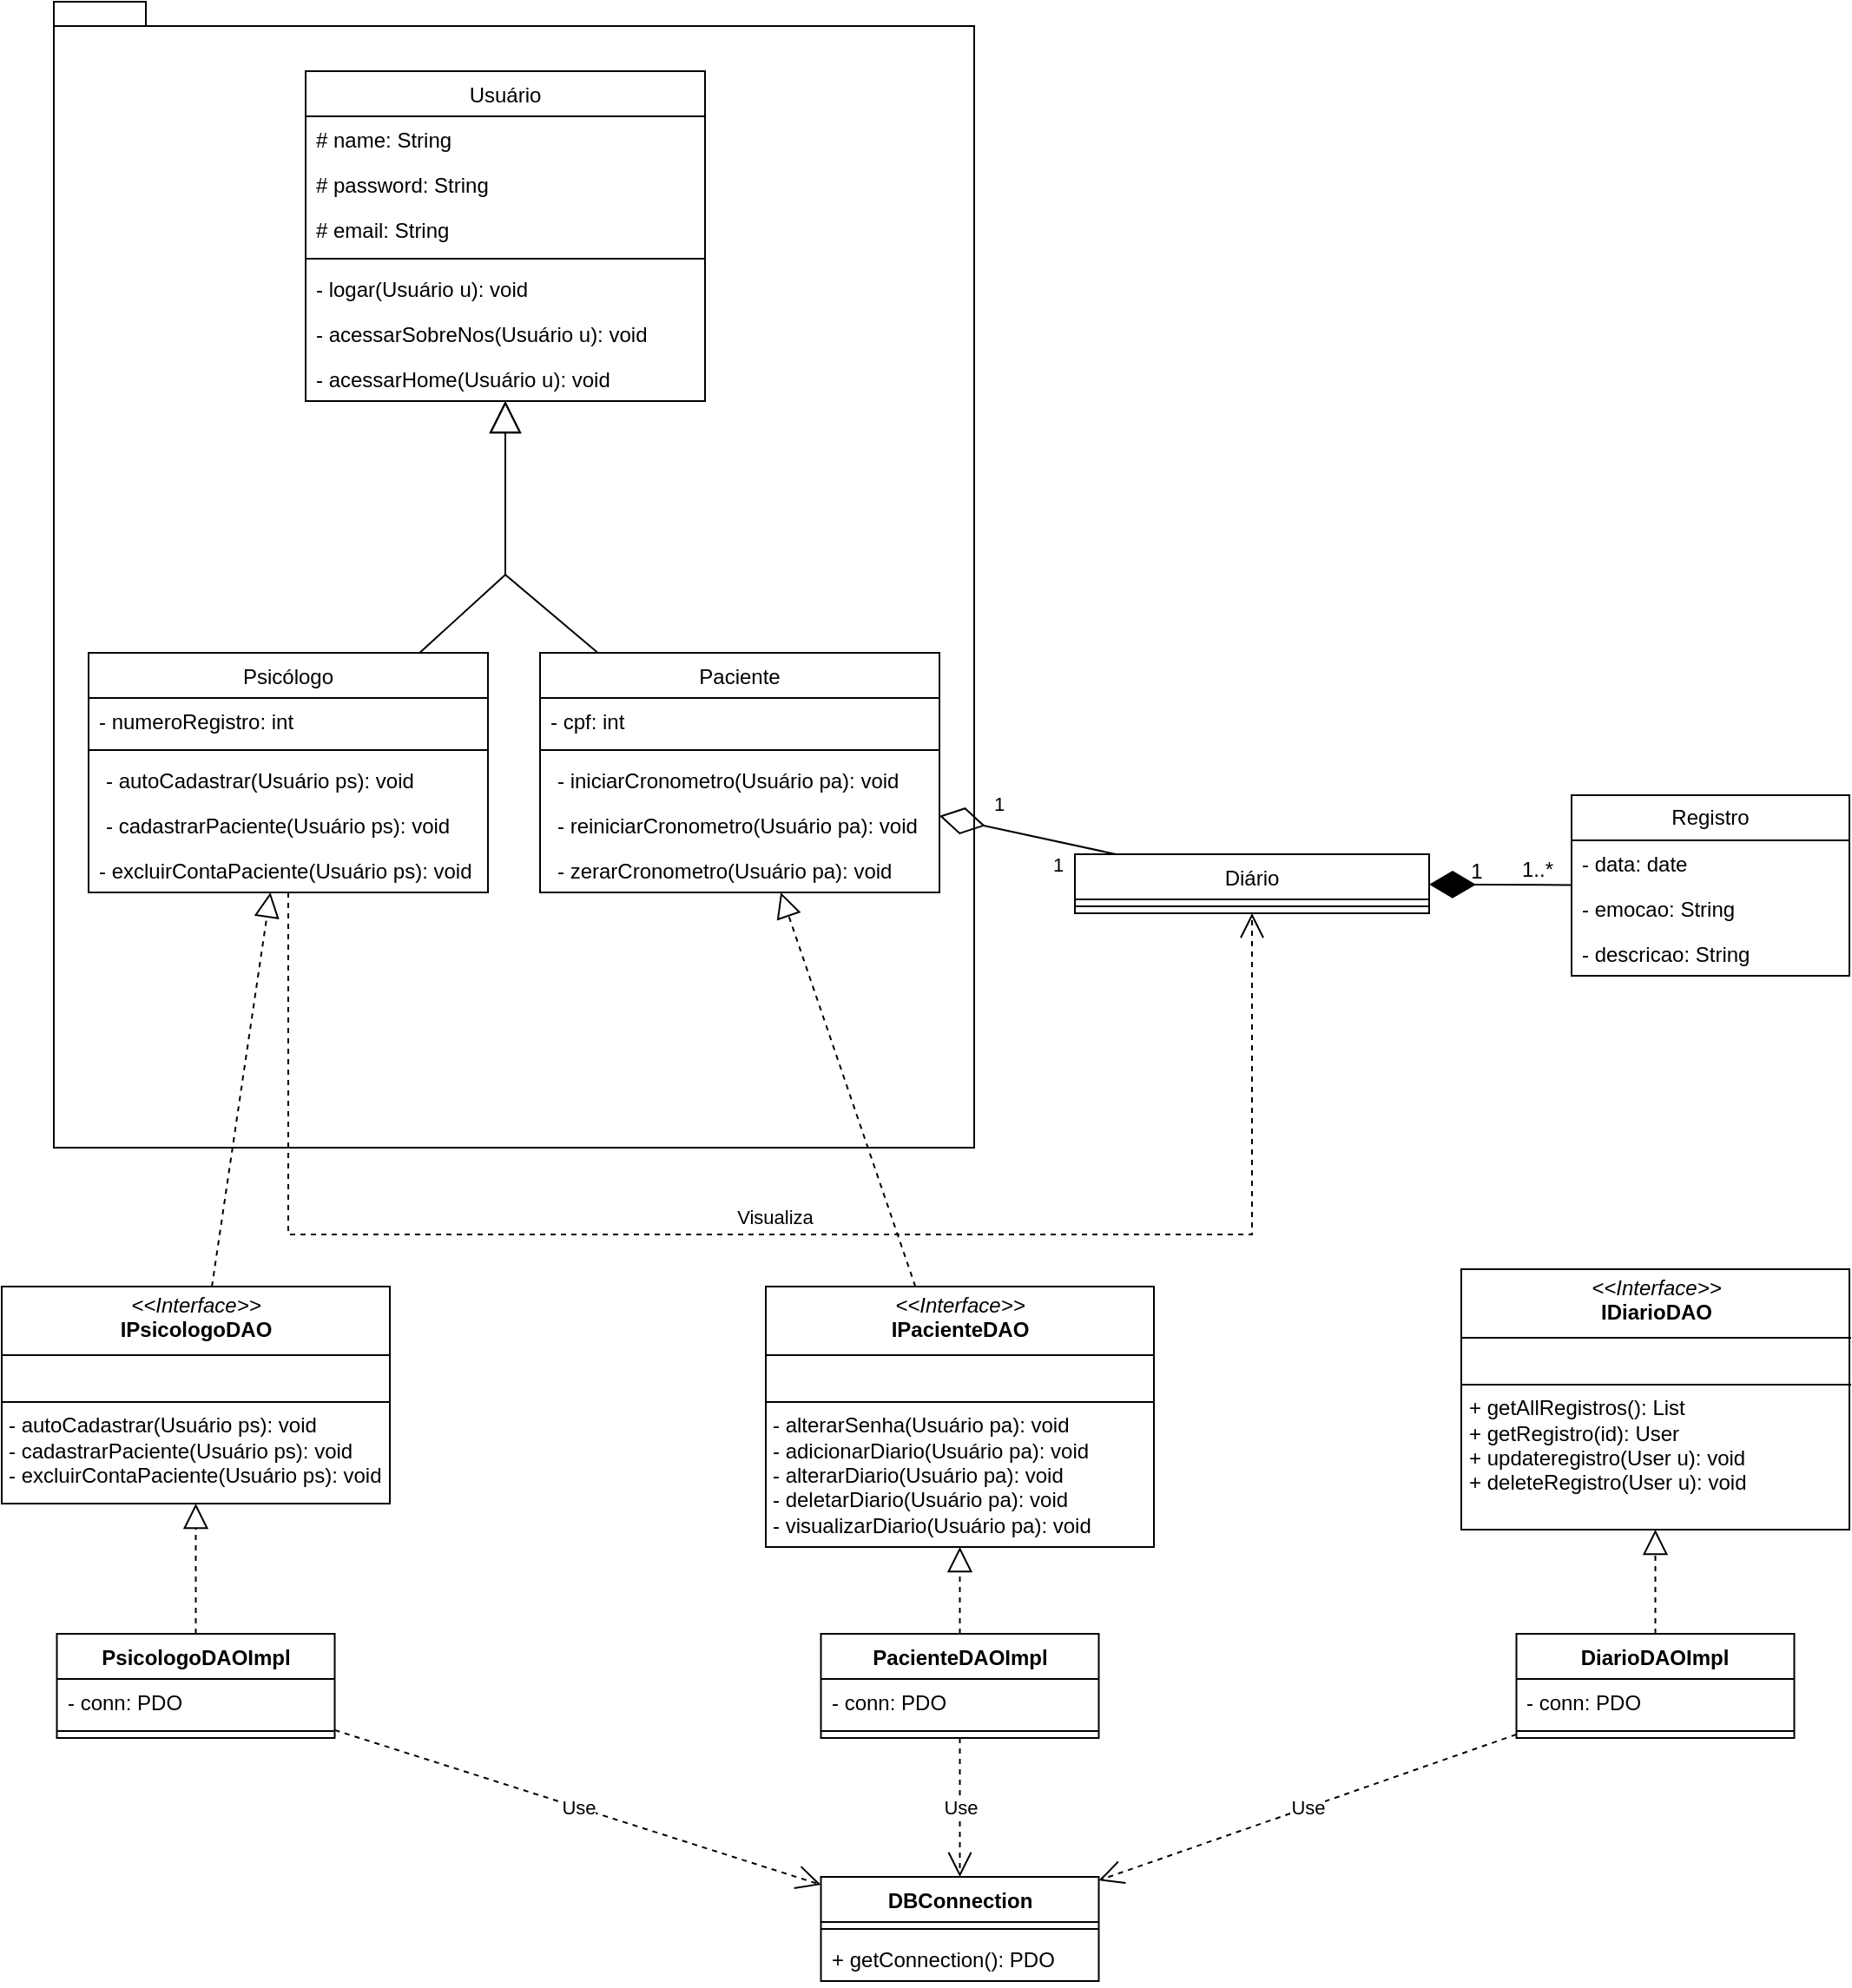 <mxfile version="24.6.4" type="github">
  <diagram name="Página-1" id="_Aw1nPuLecOlaeks3R-N">
    <mxGraphModel dx="2065" dy="678" grid="1" gridSize="10" guides="1" tooltips="1" connect="1" arrows="1" fold="1" page="1" pageScale="1" pageWidth="827" pageHeight="1169" math="0" shadow="0">
      <root>
        <mxCell id="0" />
        <mxCell id="1" parent="0" />
        <mxCell id="h7Jq9w4hkz23pSaPRMlt-83" value="" style="shape=folder;fontStyle=1;spacingTop=10;tabWidth=40;tabHeight=14;tabPosition=left;html=1;whiteSpace=wrap;" parent="1" vertex="1">
          <mxGeometry x="-160" y="10" width="530" height="660" as="geometry" />
        </mxCell>
        <mxCell id="h7Jq9w4hkz23pSaPRMlt-33" value="" style="endArrow=block;endSize=16;endFill=0;html=1;rounded=0;" parent="1" source="BuMtdkC_AGbICXeLpYEw-1" target="h7Jq9w4hkz23pSaPRMlt-73" edge="1">
          <mxGeometry width="160" relative="1" as="geometry">
            <mxPoint x="48.598" y="384" as="sourcePoint" />
            <mxPoint x="100" y="264" as="targetPoint" />
            <Array as="points">
              <mxPoint x="100" y="340" />
            </Array>
          </mxGeometry>
        </mxCell>
        <mxCell id="h7Jq9w4hkz23pSaPRMlt-34" value="" style="endArrow=block;endSize=16;endFill=0;html=1;rounded=0;" parent="1" source="BuMtdkC_AGbICXeLpYEw-9" target="h7Jq9w4hkz23pSaPRMlt-73" edge="1">
          <mxGeometry width="160" relative="1" as="geometry">
            <mxPoint x="142.632" y="385" as="sourcePoint" />
            <mxPoint x="100" y="264" as="targetPoint" />
            <Array as="points">
              <mxPoint x="100" y="340" />
            </Array>
          </mxGeometry>
        </mxCell>
        <mxCell id="h7Jq9w4hkz23pSaPRMlt-38" value="" style="endArrow=diamondThin;endFill=0;endSize=24;html=1;rounded=0;" parent="1" source="BuMtdkC_AGbICXeLpYEw-20" target="BuMtdkC_AGbICXeLpYEw-9" edge="1">
          <mxGeometry width="160" relative="1" as="geometry">
            <mxPoint x="440" y="495.373" as="sourcePoint" />
            <mxPoint x="350" y="483.475" as="targetPoint" />
          </mxGeometry>
        </mxCell>
        <mxCell id="h7Jq9w4hkz23pSaPRMlt-39" value="1" style="edgeLabel;html=1;align=center;verticalAlign=middle;resizable=0;points=[];" parent="h7Jq9w4hkz23pSaPRMlt-38" vertex="1" connectable="0">
          <mxGeometry x="0.65" y="-12" relative="1" as="geometry">
            <mxPoint x="14" y="1" as="offset" />
          </mxGeometry>
        </mxCell>
        <mxCell id="h7Jq9w4hkz23pSaPRMlt-42" value="Registro" style="swimlane;fontStyle=0;childLayout=stackLayout;horizontal=1;startSize=26;fillColor=none;horizontalStack=0;resizeParent=1;resizeParentMax=0;resizeLast=0;collapsible=1;marginBottom=0;whiteSpace=wrap;html=1;" parent="1" vertex="1">
          <mxGeometry x="714" y="467" width="160" height="104" as="geometry">
            <mxRectangle x="10" y="230" width="80" height="30" as="alternateBounds" />
          </mxGeometry>
        </mxCell>
        <mxCell id="h7Jq9w4hkz23pSaPRMlt-43" value="- data&lt;span style=&quot;background-color: initial;&quot;&gt;: date&lt;/span&gt;" style="text;strokeColor=none;fillColor=none;align=left;verticalAlign=top;spacingLeft=4;spacingRight=4;overflow=hidden;rotatable=0;points=[[0,0.5],[1,0.5]];portConstraint=eastwest;whiteSpace=wrap;html=1;" parent="h7Jq9w4hkz23pSaPRMlt-42" vertex="1">
          <mxGeometry y="26" width="160" height="26" as="geometry" />
        </mxCell>
        <mxCell id="h7Jq9w4hkz23pSaPRMlt-44" value="- emocao&lt;span style=&quot;background-color: initial;&quot;&gt;: String&lt;/span&gt;" style="text;strokeColor=none;fillColor=none;align=left;verticalAlign=top;spacingLeft=4;spacingRight=4;overflow=hidden;rotatable=0;points=[[0,0.5],[1,0.5]];portConstraint=eastwest;whiteSpace=wrap;html=1;" parent="h7Jq9w4hkz23pSaPRMlt-42" vertex="1">
          <mxGeometry y="52" width="160" height="26" as="geometry" />
        </mxCell>
        <mxCell id="h7Jq9w4hkz23pSaPRMlt-45" value="- descricao&lt;span style=&quot;background-color: initial;&quot;&gt;: String&lt;/span&gt;" style="text;strokeColor=none;fillColor=none;align=left;verticalAlign=top;spacingLeft=4;spacingRight=4;overflow=hidden;rotatable=0;points=[[0,0.5],[1,0.5]];portConstraint=eastwest;whiteSpace=wrap;html=1;" parent="h7Jq9w4hkz23pSaPRMlt-42" vertex="1">
          <mxGeometry y="78" width="160" height="26" as="geometry" />
        </mxCell>
        <mxCell id="h7Jq9w4hkz23pSaPRMlt-46" value="1..*" style="text;html=1;align=center;verticalAlign=middle;resizable=0;points=[];autosize=1;strokeColor=none;fillColor=none;" parent="1" vertex="1">
          <mxGeometry x="674" y="495" width="40" height="30" as="geometry" />
        </mxCell>
        <mxCell id="h7Jq9w4hkz23pSaPRMlt-73" value="&lt;span style=&quot;font-weight: 400;&quot;&gt;Usuário&lt;/span&gt;" style="swimlane;fontStyle=1;align=center;verticalAlign=top;childLayout=stackLayout;horizontal=1;startSize=26;horizontalStack=0;resizeParent=1;resizeParentMax=0;resizeLast=0;collapsible=1;marginBottom=0;whiteSpace=wrap;html=1;" parent="1" vertex="1">
          <mxGeometry x="-15" y="50" width="230" height="190" as="geometry" />
        </mxCell>
        <mxCell id="h7Jq9w4hkz23pSaPRMlt-79" value="# name: String" style="text;strokeColor=none;fillColor=none;align=left;verticalAlign=top;spacingLeft=4;spacingRight=4;overflow=hidden;rotatable=0;points=[[0,0.5],[1,0.5]];portConstraint=eastwest;whiteSpace=wrap;html=1;" parent="h7Jq9w4hkz23pSaPRMlt-73" vertex="1">
          <mxGeometry y="26" width="230" height="26" as="geometry" />
        </mxCell>
        <mxCell id="h7Jq9w4hkz23pSaPRMlt-81" value="# password&lt;span style=&quot;background-color: initial;&quot;&gt;: String&lt;/span&gt;" style="text;strokeColor=none;fillColor=none;align=left;verticalAlign=top;spacingLeft=4;spacingRight=4;overflow=hidden;rotatable=0;points=[[0,0.5],[1,0.5]];portConstraint=eastwest;whiteSpace=wrap;html=1;" parent="h7Jq9w4hkz23pSaPRMlt-73" vertex="1">
          <mxGeometry y="52" width="230" height="26" as="geometry" />
        </mxCell>
        <mxCell id="h7Jq9w4hkz23pSaPRMlt-80" value="# email: String" style="text;strokeColor=none;fillColor=none;align=left;verticalAlign=top;spacingLeft=4;spacingRight=4;overflow=hidden;rotatable=0;points=[[0,0.5],[1,0.5]];portConstraint=eastwest;whiteSpace=wrap;html=1;" parent="h7Jq9w4hkz23pSaPRMlt-73" vertex="1">
          <mxGeometry y="78" width="230" height="26" as="geometry" />
        </mxCell>
        <mxCell id="h7Jq9w4hkz23pSaPRMlt-75" value="" style="line;strokeWidth=1;fillColor=none;align=left;verticalAlign=middle;spacingTop=-1;spacingLeft=3;spacingRight=3;rotatable=0;labelPosition=right;points=[];portConstraint=eastwest;strokeColor=inherit;" parent="h7Jq9w4hkz23pSaPRMlt-73" vertex="1">
          <mxGeometry y="104" width="230" height="8" as="geometry" />
        </mxCell>
        <mxCell id="68EFqyv2yR13PmpMGRJy-2" value="- logar(Usuário u): void" style="text;strokeColor=none;fillColor=none;align=left;verticalAlign=top;spacingLeft=4;spacingRight=4;overflow=hidden;rotatable=0;points=[[0,0.5],[1,0.5]];portConstraint=eastwest;whiteSpace=wrap;html=1;" parent="h7Jq9w4hkz23pSaPRMlt-73" vertex="1">
          <mxGeometry y="112" width="230" height="26" as="geometry" />
        </mxCell>
        <mxCell id="9gw6BSrISsGBFfLSzz2E-1" value="- acessarSobreNos(Usuário u): void" style="text;strokeColor=none;fillColor=none;align=left;verticalAlign=top;spacingLeft=4;spacingRight=4;overflow=hidden;rotatable=0;points=[[0,0.5],[1,0.5]];portConstraint=eastwest;whiteSpace=wrap;html=1;" parent="h7Jq9w4hkz23pSaPRMlt-73" vertex="1">
          <mxGeometry y="138" width="230" height="26" as="geometry" />
        </mxCell>
        <mxCell id="9gw6BSrISsGBFfLSzz2E-2" value="- acessarHome(Usuário u): void" style="text;strokeColor=none;fillColor=none;align=left;verticalAlign=top;spacingLeft=4;spacingRight=4;overflow=hidden;rotatable=0;points=[[0,0.5],[1,0.5]];portConstraint=eastwest;whiteSpace=wrap;html=1;" parent="h7Jq9w4hkz23pSaPRMlt-73" vertex="1">
          <mxGeometry y="164" width="230" height="26" as="geometry" />
        </mxCell>
        <mxCell id="h7Jq9w4hkz23pSaPRMlt-82" value="1" style="edgeLabel;html=1;align=center;verticalAlign=middle;resizable=0;points=[];" parent="1" vertex="1" connectable="0">
          <mxGeometry x="378" y="507" as="geometry">
            <mxPoint x="40" as="offset" />
          </mxGeometry>
        </mxCell>
        <mxCell id="h7Jq9w4hkz23pSaPRMlt-84" value="" style="endArrow=diamondThin;endFill=1;endSize=24;html=1;rounded=0;" parent="1" source="h7Jq9w4hkz23pSaPRMlt-42" target="BuMtdkC_AGbICXeLpYEw-20" edge="1">
          <mxGeometry width="160" relative="1" as="geometry">
            <mxPoint x="650" y="650" as="sourcePoint" />
            <mxPoint x="620" y="484.308" as="targetPoint" />
          </mxGeometry>
        </mxCell>
        <mxCell id="h7Jq9w4hkz23pSaPRMlt-85" value="Visualiza" style="endArrow=open;endSize=12;dashed=1;html=1;rounded=0;" parent="1" source="BuMtdkC_AGbICXeLpYEw-1" target="BuMtdkC_AGbICXeLpYEw-20" edge="1">
          <mxGeometry x="0.019" y="10" width="160" relative="1" as="geometry">
            <mxPoint x="-25" y="510" as="sourcePoint" />
            <mxPoint x="530" y="535" as="targetPoint" />
            <Array as="points">
              <mxPoint x="-25" y="720" />
              <mxPoint x="530" y="720" />
            </Array>
            <mxPoint as="offset" />
          </mxGeometry>
        </mxCell>
        <mxCell id="68EFqyv2yR13PmpMGRJy-3" value="1" style="text;html=1;align=center;verticalAlign=middle;resizable=0;points=[];autosize=1;strokeColor=none;fillColor=none;" parent="1" vertex="1">
          <mxGeometry x="644" y="496" width="30" height="30" as="geometry" />
        </mxCell>
        <mxCell id="BuMtdkC_AGbICXeLpYEw-1" value="&lt;span style=&quot;font-weight: 400;&quot;&gt;Psicólogo&lt;/span&gt;" style="swimlane;fontStyle=1;align=center;verticalAlign=top;childLayout=stackLayout;horizontal=1;startSize=26;horizontalStack=0;resizeParent=1;resizeParentMax=0;resizeLast=0;collapsible=1;marginBottom=0;whiteSpace=wrap;html=1;" parent="1" vertex="1">
          <mxGeometry x="-140" y="385" width="230" height="138" as="geometry" />
        </mxCell>
        <mxCell id="BuMtdkC_AGbICXeLpYEw-2" value="- numeroRegistro: int" style="text;strokeColor=none;fillColor=none;align=left;verticalAlign=top;spacingLeft=4;spacingRight=4;overflow=hidden;rotatable=0;points=[[0,0.5],[1,0.5]];portConstraint=eastwest;whiteSpace=wrap;html=1;" parent="BuMtdkC_AGbICXeLpYEw-1" vertex="1">
          <mxGeometry y="26" width="230" height="26" as="geometry" />
        </mxCell>
        <mxCell id="BuMtdkC_AGbICXeLpYEw-5" value="" style="line;strokeWidth=1;fillColor=none;align=left;verticalAlign=middle;spacingTop=-1;spacingLeft=3;spacingRight=3;rotatable=0;labelPosition=right;points=[];portConstraint=eastwest;strokeColor=inherit;" parent="BuMtdkC_AGbICXeLpYEw-1" vertex="1">
          <mxGeometry y="52" width="230" height="8" as="geometry" />
        </mxCell>
        <mxCell id="BuMtdkC_AGbICXeLpYEw-6" value="&lt;p style=&quot;margin: 0px 0px 0px 4px;&quot;&gt;- autoCadastrar(Usuário ps): void&lt;/p&gt;" style="text;strokeColor=none;fillColor=none;align=left;verticalAlign=top;spacingLeft=4;spacingRight=4;overflow=hidden;rotatable=0;points=[[0,0.5],[1,0.5]];portConstraint=eastwest;whiteSpace=wrap;html=1;" parent="BuMtdkC_AGbICXeLpYEw-1" vertex="1">
          <mxGeometry y="60" width="230" height="26" as="geometry" />
        </mxCell>
        <mxCell id="BuMtdkC_AGbICXeLpYEw-7" value="&lt;p style=&quot;margin: 0px 0px 0px 4px;&quot;&gt;- cadastrarPaciente(Usuário ps): void&lt;/p&gt;" style="text;strokeColor=none;fillColor=none;align=left;verticalAlign=top;spacingLeft=4;spacingRight=4;overflow=hidden;rotatable=0;points=[[0,0.5],[1,0.5]];portConstraint=eastwest;whiteSpace=wrap;html=1;" parent="BuMtdkC_AGbICXeLpYEw-1" vertex="1">
          <mxGeometry y="86" width="230" height="26" as="geometry" />
        </mxCell>
        <mxCell id="BuMtdkC_AGbICXeLpYEw-8" value="- excluirContaPaciente(Usuário ps): void" style="text;strokeColor=none;fillColor=none;align=left;verticalAlign=top;spacingLeft=4;spacingRight=4;overflow=hidden;rotatable=0;points=[[0,0.5],[1,0.5]];portConstraint=eastwest;whiteSpace=wrap;html=1;" parent="BuMtdkC_AGbICXeLpYEw-1" vertex="1">
          <mxGeometry y="112" width="230" height="26" as="geometry" />
        </mxCell>
        <mxCell id="BuMtdkC_AGbICXeLpYEw-9" value="&lt;span style=&quot;font-weight: 400;&quot;&gt;Paciente&lt;/span&gt;" style="swimlane;fontStyle=1;align=center;verticalAlign=top;childLayout=stackLayout;horizontal=1;startSize=26;horizontalStack=0;resizeParent=1;resizeParentMax=0;resizeLast=0;collapsible=1;marginBottom=0;whiteSpace=wrap;html=1;" parent="1" vertex="1">
          <mxGeometry x="120" y="385" width="230" height="138" as="geometry" />
        </mxCell>
        <mxCell id="BuMtdkC_AGbICXeLpYEw-10" value="- cpf&lt;span style=&quot;background-color: initial;&quot;&gt;: int&lt;/span&gt;" style="text;strokeColor=none;fillColor=none;align=left;verticalAlign=top;spacingLeft=4;spacingRight=4;overflow=hidden;rotatable=0;points=[[0,0.5],[1,0.5]];portConstraint=eastwest;whiteSpace=wrap;html=1;" parent="BuMtdkC_AGbICXeLpYEw-9" vertex="1">
          <mxGeometry y="26" width="230" height="26" as="geometry" />
        </mxCell>
        <mxCell id="BuMtdkC_AGbICXeLpYEw-11" value="" style="line;strokeWidth=1;fillColor=none;align=left;verticalAlign=middle;spacingTop=-1;spacingLeft=3;spacingRight=3;rotatable=0;labelPosition=right;points=[];portConstraint=eastwest;strokeColor=inherit;" parent="BuMtdkC_AGbICXeLpYEw-9" vertex="1">
          <mxGeometry y="52" width="230" height="8" as="geometry" />
        </mxCell>
        <mxCell id="BuMtdkC_AGbICXeLpYEw-13" value="&lt;p style=&quot;margin: 0px 0px 0px 4px;&quot;&gt;&lt;span style=&quot;background-color: initial;&quot;&gt;- iniciarCronometro(Usuário pa): void&lt;/span&gt;&lt;/p&gt;" style="text;strokeColor=none;fillColor=none;align=left;verticalAlign=top;spacingLeft=4;spacingRight=4;overflow=hidden;rotatable=0;points=[[0,0.5],[1,0.5]];portConstraint=eastwest;whiteSpace=wrap;html=1;" parent="BuMtdkC_AGbICXeLpYEw-9" vertex="1">
          <mxGeometry y="60" width="230" height="26" as="geometry" />
        </mxCell>
        <mxCell id="BuMtdkC_AGbICXeLpYEw-16" value="&lt;p style=&quot;margin: 0px 0px 0px 4px;&quot;&gt;- reiniciarCronometro(Usuário pa): void&lt;/p&gt;" style="text;strokeColor=none;fillColor=none;align=left;verticalAlign=top;spacingLeft=4;spacingRight=4;overflow=hidden;rotatable=0;points=[[0,0.5],[1,0.5]];portConstraint=eastwest;whiteSpace=wrap;html=1;" parent="BuMtdkC_AGbICXeLpYEw-9" vertex="1">
          <mxGeometry y="86" width="230" height="26" as="geometry" />
        </mxCell>
        <mxCell id="BuMtdkC_AGbICXeLpYEw-14" value="&lt;p style=&quot;margin: 0px 0px 0px 4px;&quot;&gt;- zerarCronometro(Usuário pa): void&lt;/p&gt;" style="text;strokeColor=none;fillColor=none;align=left;verticalAlign=top;spacingLeft=4;spacingRight=4;overflow=hidden;rotatable=0;points=[[0,0.5],[1,0.5]];portConstraint=eastwest;whiteSpace=wrap;html=1;" parent="BuMtdkC_AGbICXeLpYEw-9" vertex="1">
          <mxGeometry y="112" width="230" height="26" as="geometry" />
        </mxCell>
        <mxCell id="BuMtdkC_AGbICXeLpYEw-20" value="&lt;span style=&quot;font-weight: 400;&quot;&gt;Diário&lt;/span&gt;" style="swimlane;fontStyle=1;align=center;verticalAlign=top;childLayout=stackLayout;horizontal=1;startSize=26;horizontalStack=0;resizeParent=1;resizeParentMax=0;resizeLast=0;collapsible=1;marginBottom=0;whiteSpace=wrap;html=1;" parent="1" vertex="1">
          <mxGeometry x="428" y="501" width="204" height="34" as="geometry" />
        </mxCell>
        <mxCell id="BuMtdkC_AGbICXeLpYEw-22" value="" style="line;strokeWidth=1;fillColor=none;align=left;verticalAlign=middle;spacingTop=-1;spacingLeft=3;spacingRight=3;rotatable=0;labelPosition=right;points=[];portConstraint=eastwest;strokeColor=inherit;" parent="BuMtdkC_AGbICXeLpYEw-20" vertex="1">
          <mxGeometry y="26" width="204" height="8" as="geometry" />
        </mxCell>
        <mxCell id="BuMtdkC_AGbICXeLpYEw-26" value="DBConnection" style="swimlane;fontStyle=1;align=center;verticalAlign=top;childLayout=stackLayout;horizontal=1;startSize=26;horizontalStack=0;resizeParent=1;resizeParentMax=0;resizeLast=0;collapsible=1;marginBottom=0;whiteSpace=wrap;html=1;" parent="1" vertex="1">
          <mxGeometry x="281.75" y="1090" width="160" height="60" as="geometry" />
        </mxCell>
        <mxCell id="BuMtdkC_AGbICXeLpYEw-28" value="" style="line;strokeWidth=1;fillColor=none;align=left;verticalAlign=middle;spacingTop=-1;spacingLeft=3;spacingRight=3;rotatable=0;labelPosition=right;points=[];portConstraint=eastwest;strokeColor=inherit;" parent="BuMtdkC_AGbICXeLpYEw-26" vertex="1">
          <mxGeometry y="26" width="160" height="8" as="geometry" />
        </mxCell>
        <mxCell id="BuMtdkC_AGbICXeLpYEw-29" value="+ getConnection(): PDO" style="text;strokeColor=none;fillColor=none;align=left;verticalAlign=top;spacingLeft=4;spacingRight=4;overflow=hidden;rotatable=0;points=[[0,0.5],[1,0.5]];portConstraint=eastwest;whiteSpace=wrap;html=1;" parent="BuMtdkC_AGbICXeLpYEw-26" vertex="1">
          <mxGeometry y="34" width="160" height="26" as="geometry" />
        </mxCell>
        <mxCell id="BuMtdkC_AGbICXeLpYEw-30" value="PsicologoDAOImpl" style="swimlane;fontStyle=1;align=center;verticalAlign=top;childLayout=stackLayout;horizontal=1;startSize=26;horizontalStack=0;resizeParent=1;resizeParentMax=0;resizeLast=0;collapsible=1;marginBottom=0;whiteSpace=wrap;html=1;" parent="1" vertex="1">
          <mxGeometry x="-158.25" y="950" width="160" height="60" as="geometry" />
        </mxCell>
        <mxCell id="BuMtdkC_AGbICXeLpYEw-31" value="- conn: PDO" style="text;strokeColor=none;fillColor=none;align=left;verticalAlign=top;spacingLeft=4;spacingRight=4;overflow=hidden;rotatable=0;points=[[0,0.5],[1,0.5]];portConstraint=eastwest;whiteSpace=wrap;html=1;" parent="BuMtdkC_AGbICXeLpYEw-30" vertex="1">
          <mxGeometry y="26" width="160" height="26" as="geometry" />
        </mxCell>
        <mxCell id="BuMtdkC_AGbICXeLpYEw-32" value="" style="line;strokeWidth=1;fillColor=none;align=left;verticalAlign=middle;spacingTop=-1;spacingLeft=3;spacingRight=3;rotatable=0;labelPosition=right;points=[];portConstraint=eastwest;strokeColor=inherit;" parent="BuMtdkC_AGbICXeLpYEw-30" vertex="1">
          <mxGeometry y="52" width="160" height="8" as="geometry" />
        </mxCell>
        <mxCell id="BuMtdkC_AGbICXeLpYEw-34" value="Use" style="endArrow=open;endSize=12;dashed=1;html=1;rounded=0;" parent="1" source="BuMtdkC_AGbICXeLpYEw-30" target="BuMtdkC_AGbICXeLpYEw-26" edge="1">
          <mxGeometry width="160" relative="1" as="geometry">
            <mxPoint x="-163" y="1140" as="sourcePoint" />
            <mxPoint x="-3" y="1140" as="targetPoint" />
          </mxGeometry>
        </mxCell>
        <mxCell id="BuMtdkC_AGbICXeLpYEw-35" value="&lt;p style=&quot;margin:0px;margin-top:4px;text-align:center;&quot;&gt;&lt;i&gt;&amp;lt;&amp;lt;Interface&amp;gt;&amp;gt;&lt;/i&gt;&lt;br&gt;&lt;b&gt;IPsicologoDAO&lt;/b&gt;&lt;/p&gt;&lt;hr size=&quot;1&quot; style=&quot;border-style:solid;&quot;&gt;&lt;p style=&quot;margin:0px;margin-left:4px;&quot;&gt;&lt;br&gt;&lt;/p&gt;&lt;hr size=&quot;1&quot; style=&quot;border-style:solid;&quot;&gt;&lt;p style=&quot;margin:0px;margin-left:4px;&quot;&gt;- autoCadastrar(Usuário ps): void&lt;br&gt;&lt;/p&gt;&lt;p style=&quot;margin:0px;margin-left:4px;&quot;&gt;- cadastrarPaciente(Usuário ps): void&lt;br&gt;&lt;/p&gt;&lt;p style=&quot;margin:0px;margin-left:4px;&quot;&gt;&lt;span style=&quot;background-color: initial;&quot;&gt;- excluirContaPaciente(Usuário ps): void&lt;/span&gt;&lt;br&gt;&lt;/p&gt;" style="verticalAlign=top;align=left;overflow=fill;html=1;whiteSpace=wrap;" parent="1" vertex="1">
          <mxGeometry x="-190" y="750" width="223.5" height="125" as="geometry" />
        </mxCell>
        <mxCell id="BuMtdkC_AGbICXeLpYEw-36" value="" style="endArrow=block;dashed=1;endFill=0;endSize=12;html=1;rounded=0;" parent="1" source="BuMtdkC_AGbICXeLpYEw-30" target="BuMtdkC_AGbICXeLpYEw-35" edge="1">
          <mxGeometry width="160" relative="1" as="geometry">
            <mxPoint x="-220" y="930" as="sourcePoint" />
            <mxPoint x="-60" y="930" as="targetPoint" />
          </mxGeometry>
        </mxCell>
        <mxCell id="vwRm-bBmVgYVy7T4dSqP-2" value="" style="endArrow=block;dashed=1;endFill=0;endSize=12;html=1;rounded=0;" edge="1" parent="1" source="BuMtdkC_AGbICXeLpYEw-35" target="BuMtdkC_AGbICXeLpYEw-1">
          <mxGeometry width="160" relative="1" as="geometry">
            <mxPoint x="280" y="600" as="sourcePoint" />
            <mxPoint x="440" y="600" as="targetPoint" />
          </mxGeometry>
        </mxCell>
        <mxCell id="vwRm-bBmVgYVy7T4dSqP-3" value="&lt;p style=&quot;margin:0px;margin-top:4px;text-align:center;&quot;&gt;&lt;i&gt;&amp;lt;&amp;lt;Interface&amp;gt;&amp;gt;&lt;/i&gt;&lt;br&gt;&lt;b&gt;IPacienteDAO&lt;/b&gt;&lt;/p&gt;&lt;hr size=&quot;1&quot; style=&quot;border-style:solid;&quot;&gt;&lt;p style=&quot;margin:0px;margin-left:4px;&quot;&gt;&lt;br&gt;&lt;/p&gt;&lt;hr size=&quot;1&quot; style=&quot;border-style:solid;&quot;&gt;&lt;p style=&quot;margin:0px;margin-left:4px;&quot;&gt;&lt;span style=&quot;background-color: initial;&quot;&gt;- alterarSenha(Usuário pa): void&lt;/span&gt;&lt;/p&gt;&lt;p style=&quot;margin:0px;margin-left:4px;&quot;&gt;&lt;span style=&quot;background-color: initial;&quot;&gt;- adicionarDiario(Usuário pa): void&lt;/span&gt;&lt;/p&gt;&lt;p style=&quot;margin:0px;margin-left:4px;&quot;&gt;- alterarDiario(Usuário pa): void&lt;br&gt;&lt;/p&gt;&lt;p style=&quot;margin:0px;margin-left:4px;&quot;&gt;- deletarDiario(Usuário pa): void&lt;br&gt;&lt;/p&gt;&lt;p style=&quot;margin:0px;margin-left:4px;&quot;&gt;- visualizarDiario(Usuário pa): void&lt;br&gt;&lt;/p&gt;" style="verticalAlign=top;align=left;overflow=fill;html=1;whiteSpace=wrap;" vertex="1" parent="1">
          <mxGeometry x="250" y="750" width="223.5" height="150" as="geometry" />
        </mxCell>
        <mxCell id="vwRm-bBmVgYVy7T4dSqP-4" value="" style="endArrow=block;dashed=1;endFill=0;endSize=12;html=1;rounded=0;" edge="1" parent="1" source="vwRm-bBmVgYVy7T4dSqP-3" target="BuMtdkC_AGbICXeLpYEw-9">
          <mxGeometry width="160" relative="1" as="geometry">
            <mxPoint x="-59" y="760" as="sourcePoint" />
            <mxPoint x="-25" y="533" as="targetPoint" />
          </mxGeometry>
        </mxCell>
        <mxCell id="vwRm-bBmVgYVy7T4dSqP-5" value="PacienteDAOImpl" style="swimlane;fontStyle=1;align=center;verticalAlign=top;childLayout=stackLayout;horizontal=1;startSize=26;horizontalStack=0;resizeParent=1;resizeParentMax=0;resizeLast=0;collapsible=1;marginBottom=0;whiteSpace=wrap;html=1;" vertex="1" parent="1">
          <mxGeometry x="281.75" y="950" width="160" height="60" as="geometry" />
        </mxCell>
        <mxCell id="vwRm-bBmVgYVy7T4dSqP-6" value="- conn: PDO" style="text;strokeColor=none;fillColor=none;align=left;verticalAlign=top;spacingLeft=4;spacingRight=4;overflow=hidden;rotatable=0;points=[[0,0.5],[1,0.5]];portConstraint=eastwest;whiteSpace=wrap;html=1;" vertex="1" parent="vwRm-bBmVgYVy7T4dSqP-5">
          <mxGeometry y="26" width="160" height="26" as="geometry" />
        </mxCell>
        <mxCell id="vwRm-bBmVgYVy7T4dSqP-7" value="" style="line;strokeWidth=1;fillColor=none;align=left;verticalAlign=middle;spacingTop=-1;spacingLeft=3;spacingRight=3;rotatable=0;labelPosition=right;points=[];portConstraint=eastwest;strokeColor=inherit;" vertex="1" parent="vwRm-bBmVgYVy7T4dSqP-5">
          <mxGeometry y="52" width="160" height="8" as="geometry" />
        </mxCell>
        <mxCell id="vwRm-bBmVgYVy7T4dSqP-9" value="" style="endArrow=block;dashed=1;endFill=0;endSize=12;html=1;rounded=0;" edge="1" parent="1" source="vwRm-bBmVgYVy7T4dSqP-5" target="vwRm-bBmVgYVy7T4dSqP-3">
          <mxGeometry width="160" relative="1" as="geometry">
            <mxPoint x="-70" y="1040" as="sourcePoint" />
            <mxPoint x="-69" y="885" as="targetPoint" />
          </mxGeometry>
        </mxCell>
        <mxCell id="vwRm-bBmVgYVy7T4dSqP-10" value="Use" style="endArrow=open;endSize=12;dashed=1;html=1;rounded=0;" edge="1" parent="1" source="vwRm-bBmVgYVy7T4dSqP-5" target="BuMtdkC_AGbICXeLpYEw-26">
          <mxGeometry width="160" relative="1" as="geometry">
            <mxPoint x="10" y="1070" as="sourcePoint" />
            <mxPoint x="100" y="1070" as="targetPoint" />
          </mxGeometry>
        </mxCell>
        <mxCell id="vwRm-bBmVgYVy7T4dSqP-11" value="&lt;p style=&quot;margin:0px;margin-top:4px;text-align:center;&quot;&gt;&lt;i&gt;&amp;lt;&amp;lt;Interface&amp;gt;&amp;gt;&lt;/i&gt;&lt;br&gt;&lt;b&gt;IDiarioDAO&lt;/b&gt;&lt;/p&gt;&lt;hr size=&quot;1&quot; style=&quot;border-style:solid;&quot;&gt;&lt;p style=&quot;margin:0px;margin-left:4px;&quot;&gt;&lt;br&gt;&lt;/p&gt;&lt;hr size=&quot;1&quot; style=&quot;border-style:solid;&quot;&gt;&lt;p style=&quot;margin: 0px 0px 0px 4px;&quot;&gt;+ getAllRegistros(): List&amp;nbsp;&lt;/p&gt;&lt;p style=&quot;margin: 0px 0px 0px 4px;&quot;&gt;+ getRegistro(id): User&amp;nbsp;&lt;/p&gt;&lt;p style=&quot;margin: 0px 0px 0px 4px;&quot;&gt;+ updateregistro(User u): void&amp;nbsp;&lt;/p&gt;&lt;p style=&quot;margin: 0px 0px 0px 4px;&quot;&gt;+ deleteRegistro(User u): void&lt;/p&gt;" style="verticalAlign=top;align=left;overflow=fill;html=1;whiteSpace=wrap;" vertex="1" parent="1">
          <mxGeometry x="650.5" y="740" width="223.5" height="150" as="geometry" />
        </mxCell>
        <mxCell id="vwRm-bBmVgYVy7T4dSqP-12" value="DiarioDAOImpl" style="swimlane;fontStyle=1;align=center;verticalAlign=top;childLayout=stackLayout;horizontal=1;startSize=26;horizontalStack=0;resizeParent=1;resizeParentMax=0;resizeLast=0;collapsible=1;marginBottom=0;whiteSpace=wrap;html=1;" vertex="1" parent="1">
          <mxGeometry x="682.25" y="950" width="160" height="60" as="geometry" />
        </mxCell>
        <mxCell id="vwRm-bBmVgYVy7T4dSqP-13" value="- conn: PDO" style="text;strokeColor=none;fillColor=none;align=left;verticalAlign=top;spacingLeft=4;spacingRight=4;overflow=hidden;rotatable=0;points=[[0,0.5],[1,0.5]];portConstraint=eastwest;whiteSpace=wrap;html=1;" vertex="1" parent="vwRm-bBmVgYVy7T4dSqP-12">
          <mxGeometry y="26" width="160" height="26" as="geometry" />
        </mxCell>
        <mxCell id="vwRm-bBmVgYVy7T4dSqP-14" value="" style="line;strokeWidth=1;fillColor=none;align=left;verticalAlign=middle;spacingTop=-1;spacingLeft=3;spacingRight=3;rotatable=0;labelPosition=right;points=[];portConstraint=eastwest;strokeColor=inherit;" vertex="1" parent="vwRm-bBmVgYVy7T4dSqP-12">
          <mxGeometry y="52" width="160" height="8" as="geometry" />
        </mxCell>
        <mxCell id="vwRm-bBmVgYVy7T4dSqP-15" value="" style="endArrow=block;dashed=1;endFill=0;endSize=12;html=1;rounded=0;" edge="1" parent="1" source="vwRm-bBmVgYVy7T4dSqP-12" target="vwRm-bBmVgYVy7T4dSqP-11">
          <mxGeometry width="160" relative="1" as="geometry">
            <mxPoint x="372" y="960" as="sourcePoint" />
            <mxPoint x="372" y="910" as="targetPoint" />
          </mxGeometry>
        </mxCell>
        <mxCell id="vwRm-bBmVgYVy7T4dSqP-16" value="Use" style="endArrow=open;endSize=12;dashed=1;html=1;rounded=0;" edge="1" parent="1" source="vwRm-bBmVgYVy7T4dSqP-12" target="BuMtdkC_AGbICXeLpYEw-26">
          <mxGeometry width="160" relative="1" as="geometry">
            <mxPoint x="372" y="1020" as="sourcePoint" />
            <mxPoint x="372" y="1100" as="targetPoint" />
          </mxGeometry>
        </mxCell>
      </root>
    </mxGraphModel>
  </diagram>
</mxfile>
